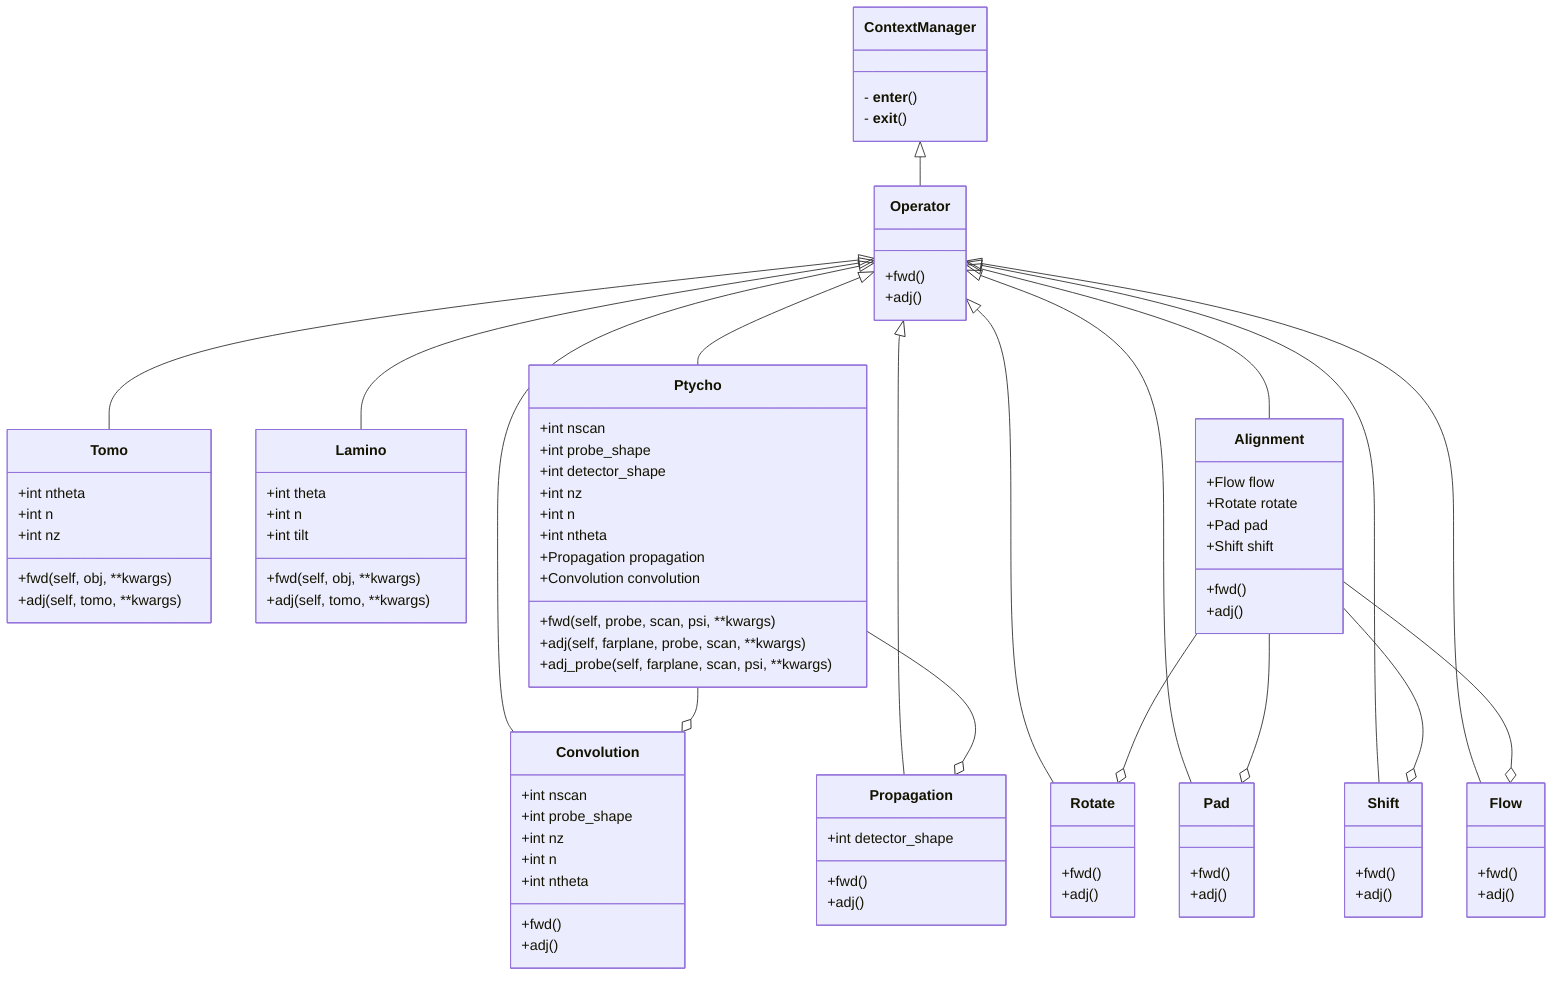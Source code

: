 classDiagram

class Operator {
  +fwd()
  +adj()
}

class ContextManager {
  - __enter__()
  - __exit__()
}

class Tomo {
  +int ntheta
  +int n
  +int nz
  +fwd(self, obj, **kwargs)
  +adj(self, tomo, **kwargs)
}

class Lamino {
  +int theta
  +int n
  +int tilt
  +fwd(self, obj, **kwargs)
  +adj(self, tomo, **kwargs)
}

class Ptycho {
  +int nscan
  +int probe_shape
  +int detector_shape
  +int nz
  +int n
  +int ntheta
  +Propagation propagation
  +Convolution convolution
  +fwd(self, probe, scan, psi, **kwargs)
  +adj(self, farplane, probe, scan, **kwargs)
  +adj_probe(self, farplane, scan, psi, **kwargs)
}



class Convolution {
  +int nscan
  +int probe_shape
  +int nz
  +int n
  +int ntheta
  +fwd()
  +adj()
}

class Propagation {
  +int detector_shape
  +fwd()
  +adj()
}

ContextManager <|-- Operator

Operator <|-- Tomo
Operator <|-- Lamino
Operator <|-- Ptycho
Operator <|-- Convolution
Operator <|-- Propagation

Ptycho --o Convolution
Ptycho --o Propagation

Operator <|-- Alignment
class Alignment {
+Flow flow
+Rotate rotate
+Pad pad
+Shift shift
+fwd()
+adj()
}

Operator <|-- Rotate
class Rotate {
+fwd()
+adj()
}

Operator <|-- Pad
class Pad {
+fwd()
+adj()
}

Operator <|-- Flow
class Flow {
+fwd()
+adj()
}

Operator <|-- Shift
class Shift {
+fwd()
+adj()
}

Alignment --o Rotate
Alignment --o Pad
Alignment --o Shift
Alignment --o Flow